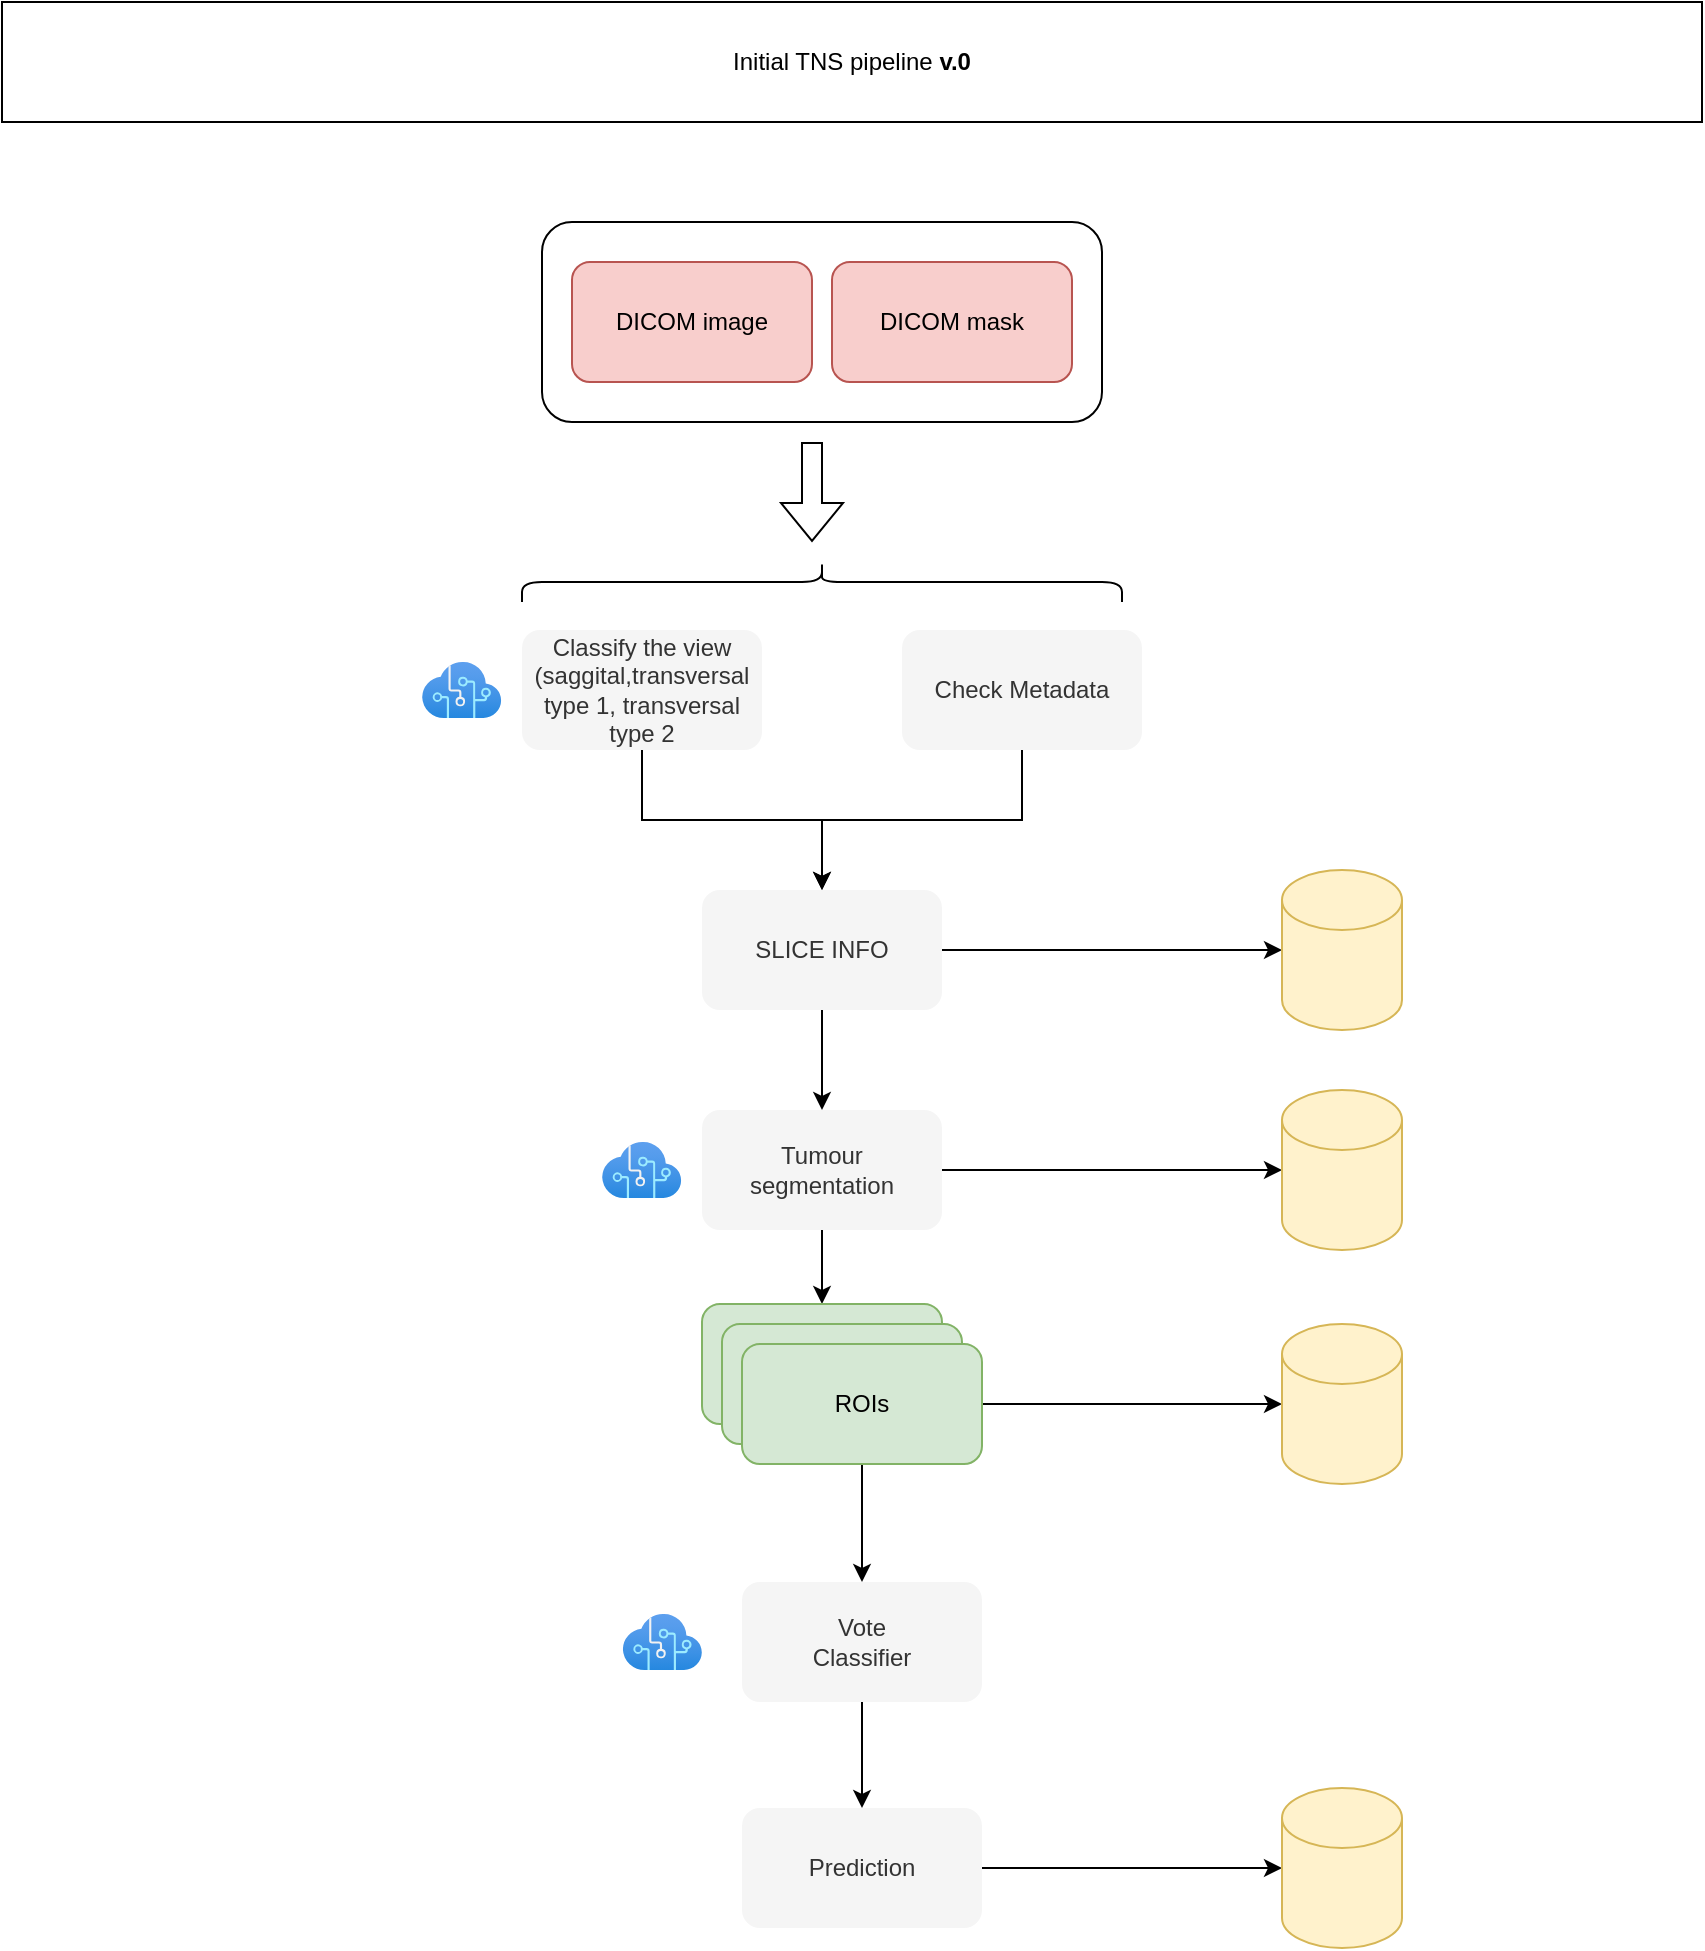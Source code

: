 <mxfile version="16.6.7" type="device"><diagram id="_CXRxp9LXA1JI0C-z9WK" name="Page-1"><mxGraphModel dx="1657" dy="1046" grid="1" gridSize="10" guides="1" tooltips="1" connect="1" arrows="1" fold="1" page="1" pageScale="1" pageWidth="850" pageHeight="1100" math="0" shadow="0"><root><mxCell id="0"/><mxCell id="1" parent="0"/><mxCell id="kAFXFK_Xb9gNq8Ti3dLA-31" value="" style="rounded=1;whiteSpace=wrap;html=1;" vertex="1" parent="1"><mxGeometry x="270" y="110" width="280" height="100" as="geometry"/></mxCell><mxCell id="kAFXFK_Xb9gNq8Ti3dLA-1" value="DICOM image" style="rounded=1;whiteSpace=wrap;html=1;fillColor=#f8cecc;strokeColor=#b85450;" vertex="1" parent="1"><mxGeometry x="285" y="130" width="120" height="60" as="geometry"/></mxCell><mxCell id="kAFXFK_Xb9gNq8Ti3dLA-18" style="edgeStyle=orthogonalEdgeStyle;rounded=0;orthogonalLoop=1;jettySize=auto;html=1;entryX=0.5;entryY=0;entryDx=0;entryDy=0;" edge="1" parent="1" source="kAFXFK_Xb9gNq8Ti3dLA-2" target="kAFXFK_Xb9gNq8Ti3dLA-24"><mxGeometry relative="1" as="geometry"/></mxCell><mxCell id="kAFXFK_Xb9gNq8Ti3dLA-2" value="Check Metadata" style="rounded=1;whiteSpace=wrap;html=1;fillColor=#f5f5f5;fontColor=#333333;strokeColor=none;" vertex="1" parent="1"><mxGeometry x="450" y="314" width="120" height="60" as="geometry"/></mxCell><mxCell id="kAFXFK_Xb9gNq8Ti3dLA-17" style="edgeStyle=orthogonalEdgeStyle;rounded=0;orthogonalLoop=1;jettySize=auto;html=1;entryX=0.5;entryY=0;entryDx=0;entryDy=0;" edge="1" parent="1" source="kAFXFK_Xb9gNq8Ti3dLA-3" target="kAFXFK_Xb9gNq8Ti3dLA-24"><mxGeometry relative="1" as="geometry"/></mxCell><mxCell id="kAFXFK_Xb9gNq8Ti3dLA-3" value="Classify the view&lt;br&gt;(saggital,transversal type 1, transversal type 2" style="rounded=1;whiteSpace=wrap;html=1;fillColor=#f5f5f5;fontColor=#333333;strokeColor=none;" vertex="1" parent="1"><mxGeometry x="260" y="314" width="120" height="60" as="geometry"/></mxCell><mxCell id="kAFXFK_Xb9gNq8Ti3dLA-19" style="edgeStyle=orthogonalEdgeStyle;rounded=0;orthogonalLoop=1;jettySize=auto;html=1;" edge="1" parent="1" source="kAFXFK_Xb9gNq8Ti3dLA-4" target="kAFXFK_Xb9gNq8Ti3dLA-5"><mxGeometry relative="1" as="geometry"/></mxCell><mxCell id="kAFXFK_Xb9gNq8Ti3dLA-29" style="edgeStyle=orthogonalEdgeStyle;rounded=0;orthogonalLoop=1;jettySize=auto;html=1;entryX=0;entryY=0.5;entryDx=0;entryDy=0;entryPerimeter=0;" edge="1" parent="1" source="kAFXFK_Xb9gNq8Ti3dLA-4" target="kAFXFK_Xb9gNq8Ti3dLA-28"><mxGeometry relative="1" as="geometry"/></mxCell><mxCell id="kAFXFK_Xb9gNq8Ti3dLA-4" value="Tumour &lt;br&gt;segmentation&lt;br&gt;" style="rounded=1;whiteSpace=wrap;html=1;fillColor=#f5f5f5;strokeColor=none;fontColor=#333333;" vertex="1" parent="1"><mxGeometry x="350" y="554" width="120" height="60" as="geometry"/></mxCell><mxCell id="kAFXFK_Xb9gNq8Ti3dLA-5" value="ROIs" style="rounded=1;whiteSpace=wrap;html=1;fillColor=#d5e8d4;strokeColor=#82b366;" vertex="1" parent="1"><mxGeometry x="350" y="651" width="120" height="60" as="geometry"/></mxCell><mxCell id="kAFXFK_Xb9gNq8Ti3dLA-8" value="ROIs" style="rounded=1;whiteSpace=wrap;html=1;fillColor=#d5e8d4;strokeColor=#82b366;" vertex="1" parent="1"><mxGeometry x="360" y="661" width="120" height="60" as="geometry"/></mxCell><mxCell id="kAFXFK_Xb9gNq8Ti3dLA-20" style="edgeStyle=orthogonalEdgeStyle;rounded=0;orthogonalLoop=1;jettySize=auto;html=1;entryX=0.5;entryY=0;entryDx=0;entryDy=0;" edge="1" parent="1" source="kAFXFK_Xb9gNq8Ti3dLA-9" target="kAFXFK_Xb9gNq8Ti3dLA-10"><mxGeometry relative="1" as="geometry"><mxPoint x="430" y="781" as="targetPoint"/></mxGeometry></mxCell><mxCell id="kAFXFK_Xb9gNq8Ti3dLA-35" style="edgeStyle=orthogonalEdgeStyle;rounded=0;orthogonalLoop=1;jettySize=auto;html=1;" edge="1" parent="1" source="kAFXFK_Xb9gNq8Ti3dLA-9"><mxGeometry relative="1" as="geometry"><mxPoint x="640" y="701" as="targetPoint"/></mxGeometry></mxCell><mxCell id="kAFXFK_Xb9gNq8Ti3dLA-9" value="ROIs" style="rounded=1;whiteSpace=wrap;html=1;fillColor=#d5e8d4;strokeColor=#82b366;" vertex="1" parent="1"><mxGeometry x="370" y="671" width="120" height="60" as="geometry"/></mxCell><mxCell id="kAFXFK_Xb9gNq8Ti3dLA-23" style="edgeStyle=orthogonalEdgeStyle;rounded=0;orthogonalLoop=1;jettySize=auto;html=1;entryX=0.5;entryY=0;entryDx=0;entryDy=0;" edge="1" parent="1" source="kAFXFK_Xb9gNq8Ti3dLA-10" target="kAFXFK_Xb9gNq8Ti3dLA-14"><mxGeometry relative="1" as="geometry"/></mxCell><mxCell id="kAFXFK_Xb9gNq8Ti3dLA-10" value="Vote&lt;br&gt;Classifier" style="rounded=1;whiteSpace=wrap;html=1;fillColor=#f5f5f5;fontColor=#333333;strokeColor=none;" vertex="1" parent="1"><mxGeometry x="370" y="790" width="120" height="60" as="geometry"/></mxCell><mxCell id="kAFXFK_Xb9gNq8Ti3dLA-39" style="edgeStyle=orthogonalEdgeStyle;rounded=0;orthogonalLoop=1;jettySize=auto;html=1;entryX=0;entryY=0.5;entryDx=0;entryDy=0;entryPerimeter=0;" edge="1" parent="1" source="kAFXFK_Xb9gNq8Ti3dLA-14" target="kAFXFK_Xb9gNq8Ti3dLA-37"><mxGeometry relative="1" as="geometry"/></mxCell><mxCell id="kAFXFK_Xb9gNq8Ti3dLA-14" value="Prediction" style="rounded=1;whiteSpace=wrap;html=1;fillColor=#f5f5f5;fontColor=#333333;strokeColor=none;" vertex="1" parent="1"><mxGeometry x="370" y="903" width="120" height="60" as="geometry"/></mxCell><mxCell id="kAFXFK_Xb9gNq8Ti3dLA-25" style="edgeStyle=orthogonalEdgeStyle;rounded=0;orthogonalLoop=1;jettySize=auto;html=1;entryX=0;entryY=0.5;entryDx=0;entryDy=0;entryPerimeter=0;" edge="1" parent="1" source="kAFXFK_Xb9gNq8Ti3dLA-24" target="kAFXFK_Xb9gNq8Ti3dLA-26"><mxGeometry relative="1" as="geometry"><mxPoint x="620" y="474" as="targetPoint"/></mxGeometry></mxCell><mxCell id="kAFXFK_Xb9gNq8Ti3dLA-27" style="edgeStyle=orthogonalEdgeStyle;rounded=0;orthogonalLoop=1;jettySize=auto;html=1;entryX=0.5;entryY=0;entryDx=0;entryDy=0;" edge="1" parent="1" source="kAFXFK_Xb9gNq8Ti3dLA-24" target="kAFXFK_Xb9gNq8Ti3dLA-4"><mxGeometry relative="1" as="geometry"/></mxCell><mxCell id="kAFXFK_Xb9gNq8Ti3dLA-24" value="SLICE INFO" style="rounded=1;whiteSpace=wrap;html=1;fillColor=#f5f5f5;strokeColor=none;fontColor=#333333;" vertex="1" parent="1"><mxGeometry x="350" y="444" width="120" height="60" as="geometry"/></mxCell><mxCell id="kAFXFK_Xb9gNq8Ti3dLA-26" value="" style="shape=cylinder3;whiteSpace=wrap;html=1;boundedLbl=1;backgroundOutline=1;size=15;fillColor=#fff2cc;strokeColor=#d6b656;" vertex="1" parent="1"><mxGeometry x="640" y="434" width="60" height="80" as="geometry"/></mxCell><mxCell id="kAFXFK_Xb9gNq8Ti3dLA-28" value="" style="shape=cylinder3;whiteSpace=wrap;html=1;boundedLbl=1;backgroundOutline=1;size=15;fillColor=#fff2cc;strokeColor=#d6b656;" vertex="1" parent="1"><mxGeometry x="640" y="544" width="60" height="80" as="geometry"/></mxCell><mxCell id="kAFXFK_Xb9gNq8Ti3dLA-30" value="DICOM mask" style="rounded=1;whiteSpace=wrap;html=1;fillColor=#f8cecc;strokeColor=#b85450;" vertex="1" parent="1"><mxGeometry x="415" y="130" width="120" height="60" as="geometry"/></mxCell><mxCell id="kAFXFK_Xb9gNq8Ti3dLA-33" value="" style="shape=flexArrow;endArrow=classic;html=1;rounded=0;" edge="1" parent="1"><mxGeometry width="50" height="50" relative="1" as="geometry"><mxPoint x="405" y="220" as="sourcePoint"/><mxPoint x="405" y="270" as="targetPoint"/></mxGeometry></mxCell><mxCell id="kAFXFK_Xb9gNq8Ti3dLA-34" value="" style="shape=curlyBracket;whiteSpace=wrap;html=1;rounded=1;flipH=1;rotation=-90;" vertex="1" parent="1"><mxGeometry x="400" y="140" width="20" height="300" as="geometry"/></mxCell><mxCell id="kAFXFK_Xb9gNq8Ti3dLA-36" value="" style="shape=cylinder3;whiteSpace=wrap;html=1;boundedLbl=1;backgroundOutline=1;size=15;fillColor=#fff2cc;strokeColor=#d6b656;" vertex="1" parent="1"><mxGeometry x="640" y="661" width="60" height="80" as="geometry"/></mxCell><mxCell id="kAFXFK_Xb9gNq8Ti3dLA-37" value="" style="shape=cylinder3;whiteSpace=wrap;html=1;boundedLbl=1;backgroundOutline=1;size=15;fillColor=#fff2cc;strokeColor=#d6b656;" vertex="1" parent="1"><mxGeometry x="640" y="893" width="60" height="80" as="geometry"/></mxCell><mxCell id="kAFXFK_Xb9gNq8Ti3dLA-40" value="Initial TNS pipeline&amp;nbsp;&lt;b&gt;v.0&lt;/b&gt;" style="rounded=0;whiteSpace=wrap;html=1;" vertex="1" parent="1"><mxGeometry width="850" height="60" as="geometry"/></mxCell><mxCell id="kAFXFK_Xb9gNq8Ti3dLA-41" value="" style="aspect=fixed;html=1;points=[];align=center;image;fontSize=12;image=img/lib/azure2/ai_machine_learning/Cognitive_Services.svg;" vertex="1" parent="1"><mxGeometry x="210" y="330" width="39.67" height="28" as="geometry"/></mxCell><mxCell id="kAFXFK_Xb9gNq8Ti3dLA-42" value="" style="aspect=fixed;html=1;points=[];align=center;image;fontSize=12;image=img/lib/azure2/ai_machine_learning/Cognitive_Services.svg;" vertex="1" parent="1"><mxGeometry x="300" y="570" width="39.67" height="28" as="geometry"/></mxCell><mxCell id="kAFXFK_Xb9gNq8Ti3dLA-43" value="" style="aspect=fixed;html=1;points=[];align=center;image;fontSize=12;image=img/lib/azure2/ai_machine_learning/Cognitive_Services.svg;" vertex="1" parent="1"><mxGeometry x="310.33" y="806" width="39.67" height="28" as="geometry"/></mxCell></root></mxGraphModel></diagram></mxfile>